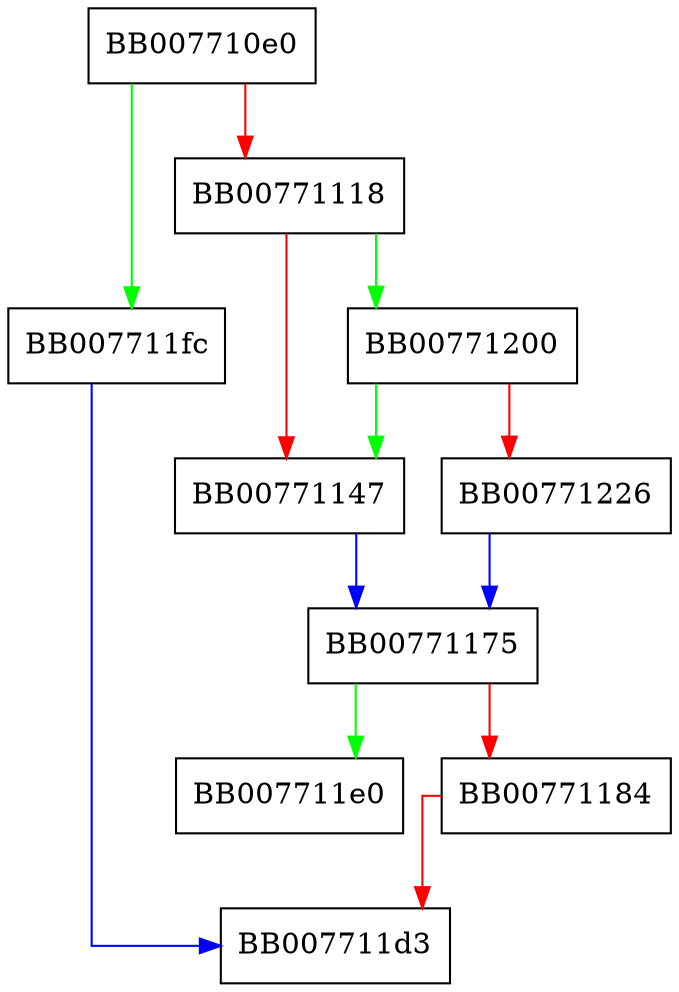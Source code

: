 digraph ossl_ht_flush_internal {
  node [shape="box"];
  graph [splines=ortho];
  BB007710e0 -> BB007711fc [color="green"];
  BB007710e0 -> BB00771118 [color="red"];
  BB00771118 -> BB00771200 [color="green"];
  BB00771118 -> BB00771147 [color="red"];
  BB00771147 -> BB00771175 [color="blue"];
  BB00771175 -> BB007711e0 [color="green"];
  BB00771175 -> BB00771184 [color="red"];
  BB00771184 -> BB007711d3 [color="red"];
  BB007711fc -> BB007711d3 [color="blue"];
  BB00771200 -> BB00771147 [color="green"];
  BB00771200 -> BB00771226 [color="red"];
  BB00771226 -> BB00771175 [color="blue"];
}